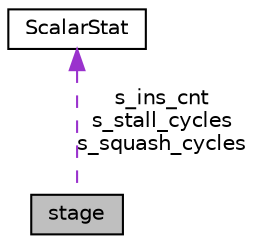 digraph G
{
  edge [fontname="Helvetica",fontsize="10",labelfontname="Helvetica",labelfontsize="10"];
  node [fontname="Helvetica",fontsize="10",shape=record];
  Node1 [label="stage",height=0.2,width=0.4,color="black", fillcolor="grey75", style="filled" fontcolor="black"];
  Node2 -> Node1 [dir=back,color="darkorchid3",fontsize="10",style="dashed",label="s_ins_cnt\ns_stall_cycles\ns_squash_cycles"];
  Node2 [label="ScalarStat",height=0.2,width=0.4,color="black", fillcolor="white", style="filled",URL="$classScalarStat.html"];
}

